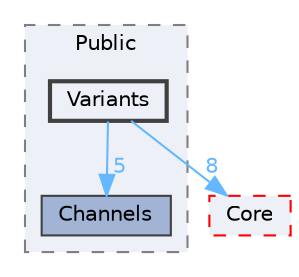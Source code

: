 digraph "Variants"
{
 // INTERACTIVE_SVG=YES
 // LATEX_PDF_SIZE
  bgcolor="transparent";
  edge [fontname=Helvetica,fontsize=10,labelfontname=Helvetica,labelfontsize=10];
  node [fontname=Helvetica,fontsize=10,shape=box,height=0.2,width=0.4];
  compound=true
  subgraph clusterdir_e91b7eabbe3727cf625790e36a8d5a32 {
    graph [ bgcolor="#edf0f7", pencolor="grey50", label="Public", fontname=Helvetica,fontsize=10 style="filled,dashed", URL="dir_e91b7eabbe3727cf625790e36a8d5a32.html",tooltip=""]
  dir_864c384d284b93b5d99468e735406e4f [label="Channels", fillcolor="#a2b4d6", color="grey25", style="filled", URL="dir_864c384d284b93b5d99468e735406e4f.html",tooltip=""];
  dir_685c8133cbb96f97523a35d6346418e2 [label="Variants", fillcolor="#edf0f7", color="grey25", style="filled,bold", URL="dir_685c8133cbb96f97523a35d6346418e2.html",tooltip=""];
  }
  dir_0e6cddcc9caa1238c7f3774224afaa45 [label="Core", fillcolor="#edf0f7", color="red", style="filled,dashed", URL="dir_0e6cddcc9caa1238c7f3774224afaa45.html",tooltip=""];
  dir_685c8133cbb96f97523a35d6346418e2->dir_0e6cddcc9caa1238c7f3774224afaa45 [headlabel="8", labeldistance=1.5 headhref="dir_001243_000266.html" href="dir_001243_000266.html" color="steelblue1" fontcolor="steelblue1"];
  dir_685c8133cbb96f97523a35d6346418e2->dir_864c384d284b93b5d99468e735406e4f [headlabel="5", labeldistance=1.5 headhref="dir_001243_000127.html" href="dir_001243_000127.html" color="steelblue1" fontcolor="steelblue1"];
}
